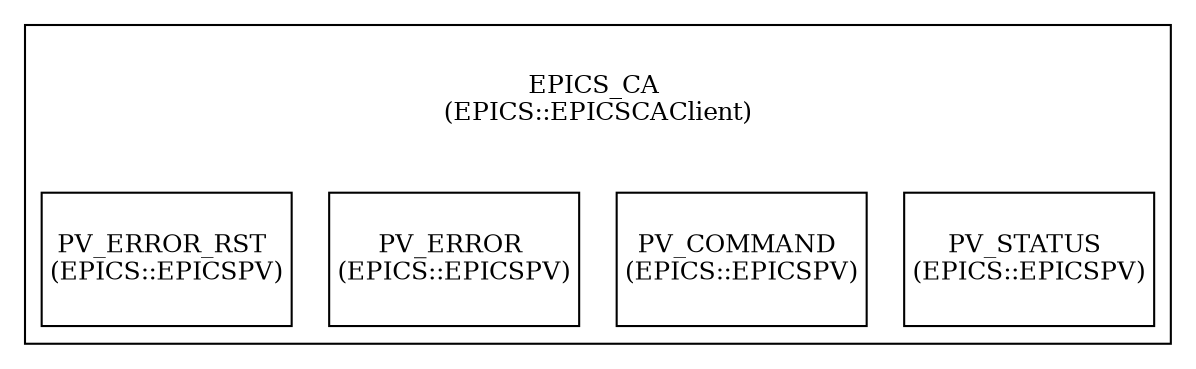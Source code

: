 digraph G {
bgcolor=white
subgraph cluster_EPICS_CA {
label=<<TABLE border="0" cellborder="0"><TR><TD width="60" height="60"><font point-size="12">EPICS_CA <BR/>(EPICS::EPICSCAClient)</font></TD></TR></TABLE>>
EPICS_CAPV_STATUS [margin=0, shape=record, style=filled, fillcolor=white, color=black,label=<<TABLE border="0" cellborder="0"><TR><TD width="60" height="60"><font point-size="12">PV_STATUS <BR/>(EPICS::EPICSPV)</font></TD></TR></TABLE>>]
EPICS_CAPV_COMMAND [margin=0, shape=record, style=filled, fillcolor=white, color=black,label=<<TABLE border="0" cellborder="0"><TR><TD width="60" height="60"><font point-size="12">PV_COMMAND <BR/>(EPICS::EPICSPV)</font></TD></TR></TABLE>>]
EPICS_CAPV_ERROR [margin=0, shape=record, style=filled, fillcolor=white, color=black,label=<<TABLE border="0" cellborder="0"><TR><TD width="60" height="60"><font point-size="12">PV_ERROR <BR/>(EPICS::EPICSPV)</font></TD></TR></TABLE>>]
EPICS_CAPV_ERROR_RST [margin=0, shape=record, style=filled, fillcolor=white, color=black,label=<<TABLE border="0" cellborder="0"><TR><TD width="60" height="60"><font point-size="12">PV_ERROR_RST <BR/>(EPICS::EPICSPV)</font></TD></TR></TABLE>>]
}
}
